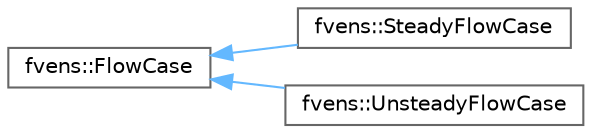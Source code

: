 digraph "Graphical Class Hierarchy"
{
 // LATEX_PDF_SIZE
  bgcolor="transparent";
  edge [fontname=Helvetica,fontsize=10,labelfontname=Helvetica,labelfontsize=10];
  node [fontname=Helvetica,fontsize=10,shape=box,height=0.2,width=0.4];
  rankdir="LR";
  Node0 [id="Node000000",label="fvens::FlowCase",height=0.2,width=0.4,color="grey40", fillcolor="white", style="filled",URL="$classfvens_1_1FlowCase.html",tooltip="Solve a flow problem, either steady or unsteady, with conditions specified in the FVENS control file."];
  Node0 -> Node1 [id="edge11_Node000000_Node000001",dir="back",color="steelblue1",style="solid",tooltip=" "];
  Node1 [id="Node000001",label="fvens::SteadyFlowCase",height=0.2,width=0.4,color="grey40", fillcolor="white", style="filled",URL="$classfvens_1_1SteadyFlowCase.html",tooltip="Solution procedure for a steady-state case."];
  Node0 -> Node2 [id="edge12_Node000000_Node000002",dir="back",color="steelblue1",style="solid",tooltip=" "];
  Node2 [id="Node000002",label="fvens::UnsteadyFlowCase",height=0.2,width=0.4,color="grey40", fillcolor="white", style="filled",URL="$classfvens_1_1UnsteadyFlowCase.html",tooltip="Solution procedure for an unsteady flow case."];
}
